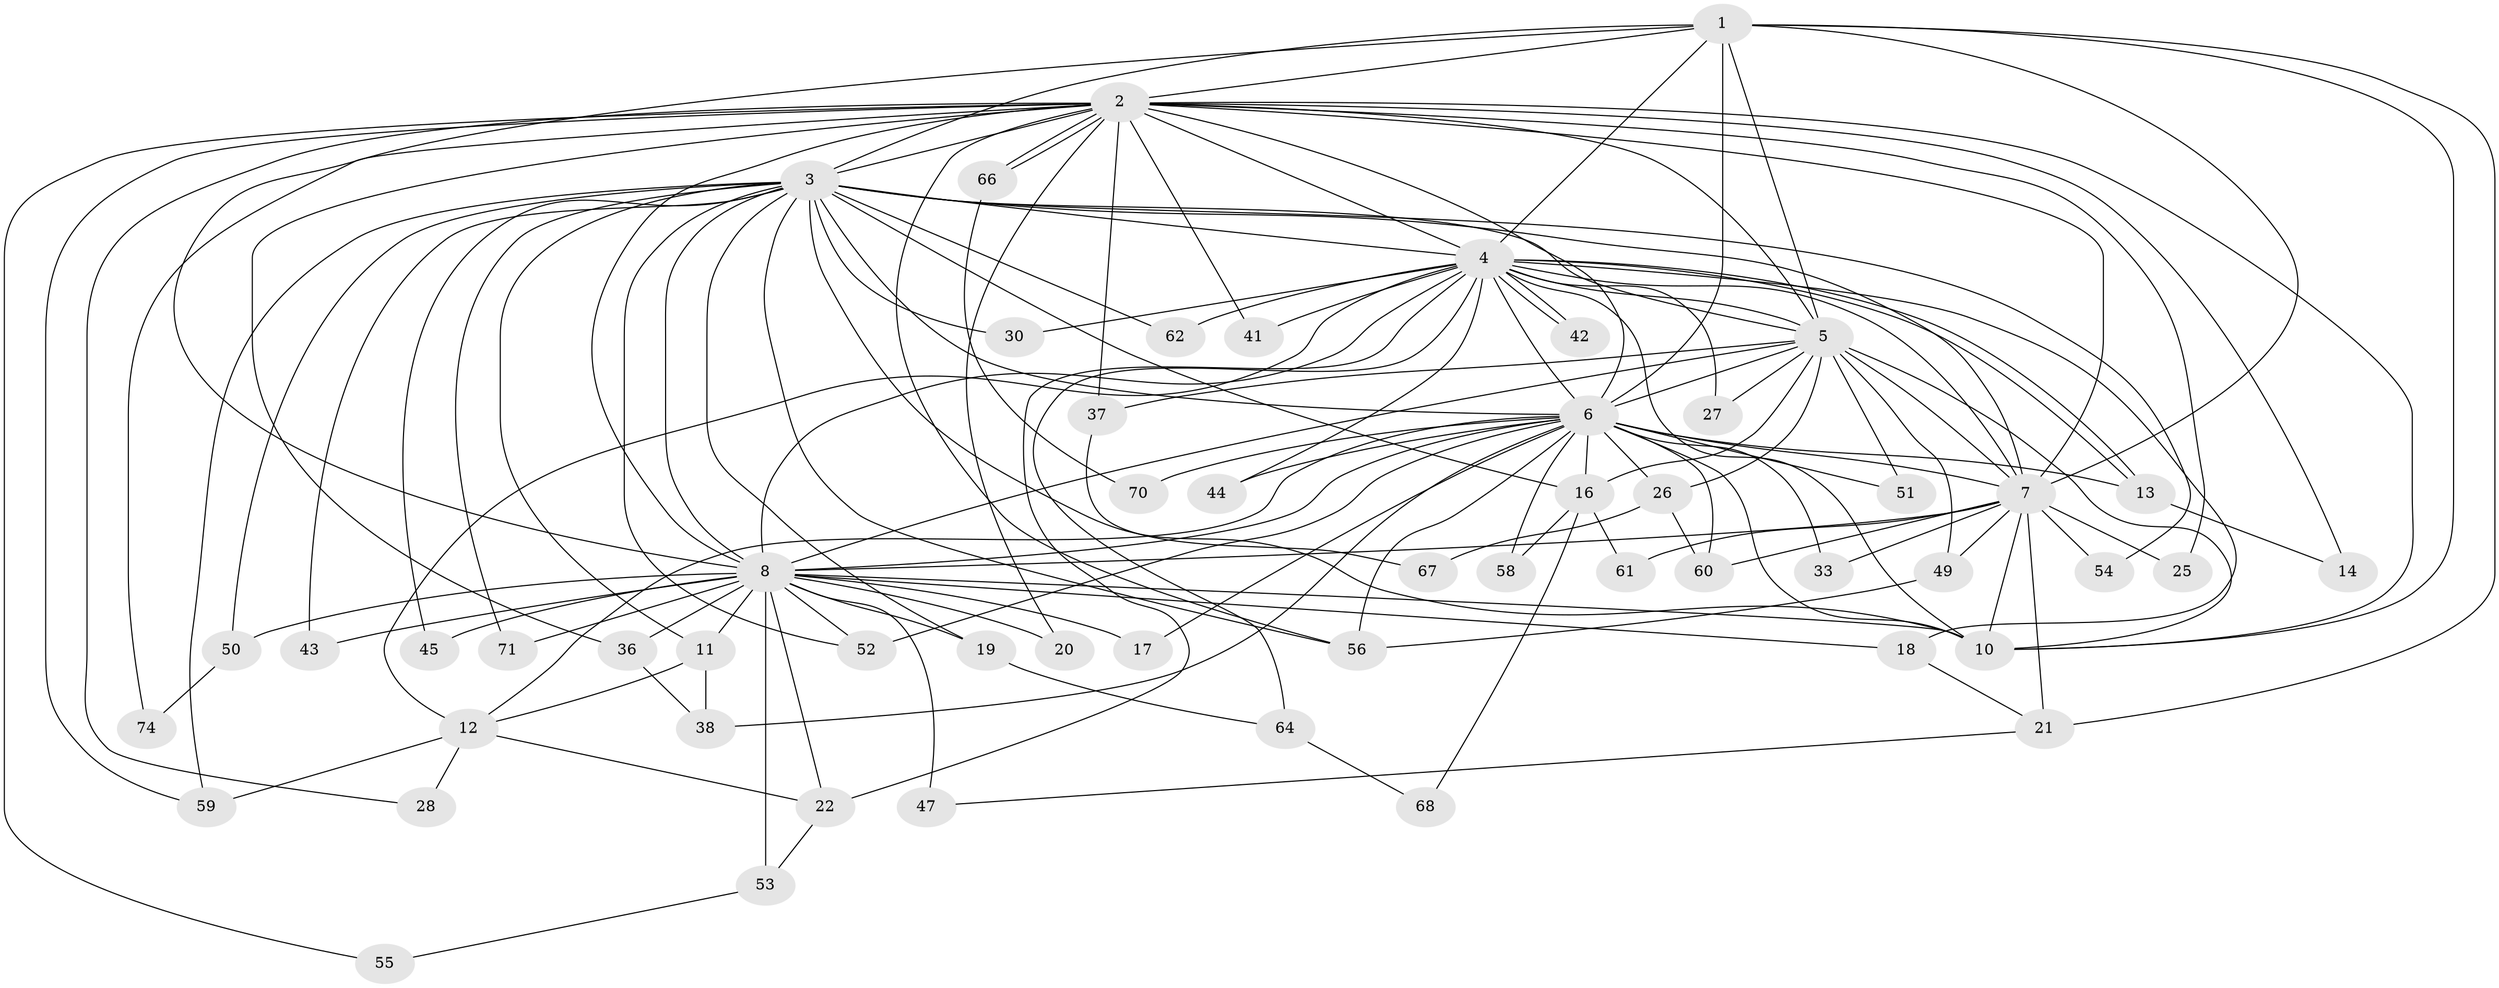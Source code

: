 // original degree distribution, {10: 0.01282051282051282, 22: 0.01282051282051282, 26: 0.01282051282051282, 24: 0.01282051282051282, 15: 0.01282051282051282, 16: 0.02564102564102564, 18: 0.01282051282051282, 25: 0.01282051282051282, 11: 0.01282051282051282, 5: 0.0641025641025641, 6: 0.01282051282051282, 4: 0.038461538461538464, 2: 0.5256410256410257, 3: 0.23076923076923078}
// Generated by graph-tools (version 1.1) at 2025/11/02/27/25 16:11:02]
// undirected, 55 vertices, 139 edges
graph export_dot {
graph [start="1"]
  node [color=gray90,style=filled];
  1 [super="+35"];
  2 [super="+15"];
  3 [super="+76"];
  4 [super="+57"];
  5 [super="+31"];
  6 [super="+9"];
  7 [super="+40"];
  8 [super="+39"];
  10 [super="+29"];
  11 [super="+34"];
  12 [super="+75"];
  13 [super="+32"];
  14;
  16 [super="+24"];
  17;
  18;
  19;
  20;
  21 [super="+23"];
  22 [super="+48"];
  25;
  26;
  27;
  28;
  30;
  33;
  36;
  37;
  38 [super="+46"];
  41;
  42;
  43 [super="+72"];
  44;
  45;
  47 [super="+73"];
  49 [super="+69"];
  50;
  51;
  52 [super="+65"];
  53;
  54;
  55;
  56 [super="+77"];
  58;
  59 [super="+78"];
  60 [super="+63"];
  61;
  62;
  64;
  66;
  67;
  68;
  70;
  71;
  74;
  1 -- 2;
  1 -- 3;
  1 -- 4;
  1 -- 5;
  1 -- 6 [weight=2];
  1 -- 7;
  1 -- 8;
  1 -- 10;
  1 -- 21;
  2 -- 3 [weight=2];
  2 -- 4;
  2 -- 5;
  2 -- 6 [weight=2];
  2 -- 7 [weight=2];
  2 -- 8;
  2 -- 10 [weight=2];
  2 -- 14;
  2 -- 20;
  2 -- 25;
  2 -- 28;
  2 -- 41;
  2 -- 55;
  2 -- 56;
  2 -- 59;
  2 -- 66;
  2 -- 66;
  2 -- 74;
  2 -- 36;
  2 -- 37;
  3 -- 4 [weight=2];
  3 -- 5;
  3 -- 6 [weight=2];
  3 -- 7;
  3 -- 8;
  3 -- 10;
  3 -- 11 [weight=2];
  3 -- 16;
  3 -- 19;
  3 -- 30;
  3 -- 43 [weight=2];
  3 -- 45;
  3 -- 50;
  3 -- 52;
  3 -- 54;
  3 -- 56;
  3 -- 59;
  3 -- 62;
  3 -- 71;
  4 -- 5;
  4 -- 6 [weight=2];
  4 -- 7;
  4 -- 8 [weight=2];
  4 -- 10;
  4 -- 13;
  4 -- 13;
  4 -- 18;
  4 -- 27;
  4 -- 30;
  4 -- 41;
  4 -- 42;
  4 -- 42;
  4 -- 44;
  4 -- 62;
  4 -- 64;
  4 -- 12;
  4 -- 22;
  5 -- 6 [weight=2];
  5 -- 7;
  5 -- 8;
  5 -- 10 [weight=2];
  5 -- 26;
  5 -- 27;
  5 -- 49;
  5 -- 51;
  5 -- 37;
  5 -- 16;
  6 -- 7 [weight=2];
  6 -- 8 [weight=2];
  6 -- 10 [weight=2];
  6 -- 12;
  6 -- 16;
  6 -- 17;
  6 -- 33;
  6 -- 44;
  6 -- 51;
  6 -- 58;
  6 -- 38;
  6 -- 70;
  6 -- 52;
  6 -- 26;
  6 -- 60;
  6 -- 56;
  6 -- 13;
  7 -- 8;
  7 -- 10;
  7 -- 21 [weight=2];
  7 -- 25;
  7 -- 33;
  7 -- 49;
  7 -- 54;
  7 -- 60;
  7 -- 61;
  8 -- 10;
  8 -- 11;
  8 -- 17;
  8 -- 18;
  8 -- 19;
  8 -- 20;
  8 -- 22 [weight=2];
  8 -- 36;
  8 -- 43;
  8 -- 45;
  8 -- 47 [weight=2];
  8 -- 50;
  8 -- 53;
  8 -- 71;
  8 -- 52;
  11 -- 12;
  11 -- 38;
  12 -- 22;
  12 -- 28;
  12 -- 59;
  13 -- 14;
  16 -- 68;
  16 -- 58;
  16 -- 61;
  18 -- 21;
  19 -- 64;
  21 -- 47;
  22 -- 53;
  26 -- 67;
  26 -- 60;
  36 -- 38;
  37 -- 67;
  49 -- 56;
  50 -- 74;
  53 -- 55;
  64 -- 68;
  66 -- 70;
}
